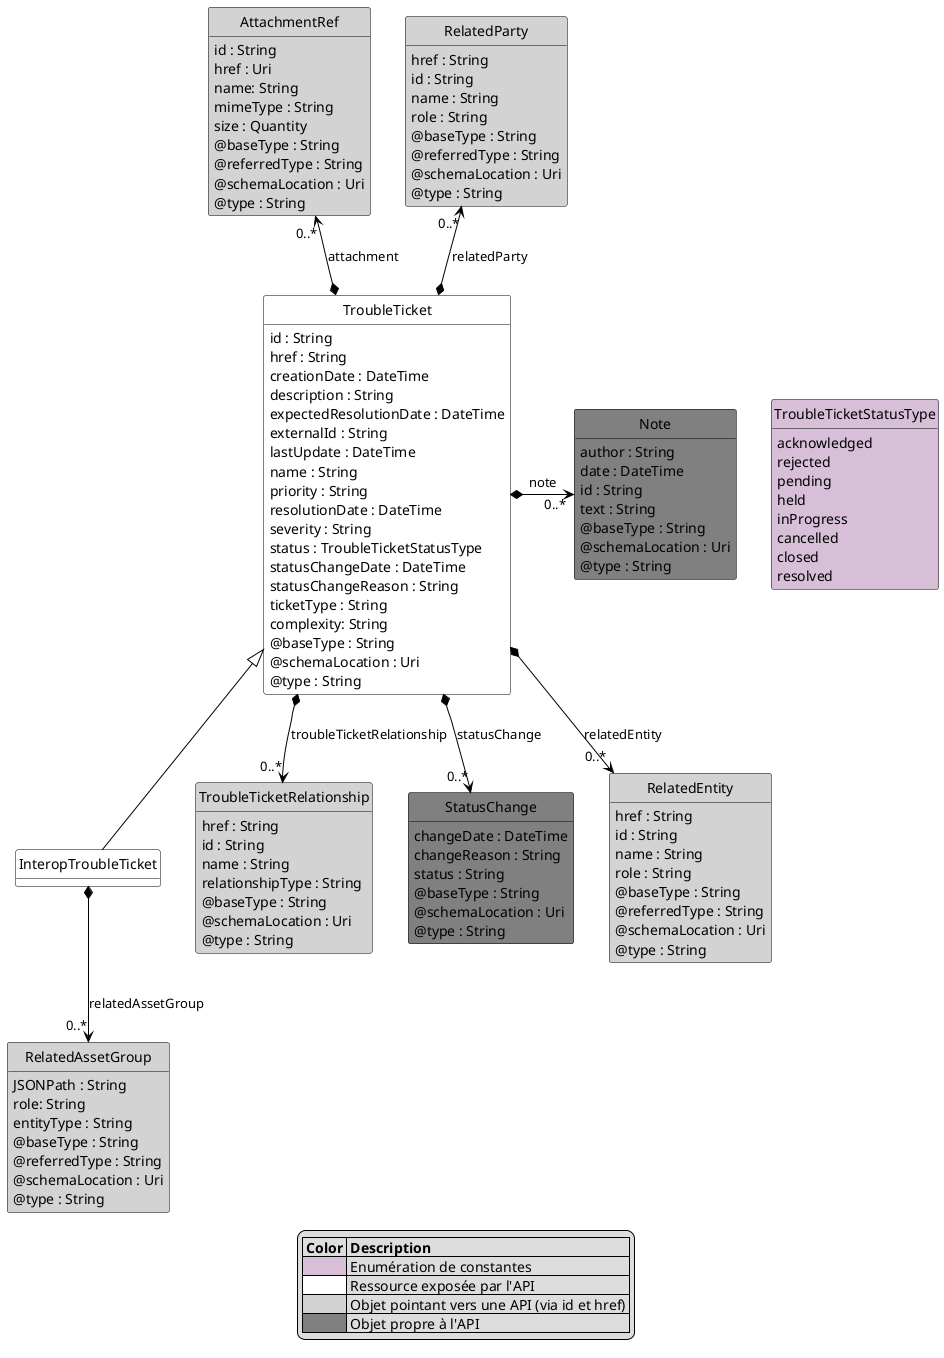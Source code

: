 @startuml
hide circle
hide methods
hide stereotype
show <<Enumeration>> stereotype
skinparam class {
   BackgroundColor<<Enumeration>> #Thistle
   BackgroundColor<<Ref>> #LightGrey
   BackgroundColor<<Pivot>> #FFFFFFF
   BackgroundColor #Grey
   BorderColor #Black
   ArrowColor #Black
}

class TroubleTicket  <<Pivot>> {
    id : String
    href : String
    creationDate : DateTime
    description : String
    expectedResolutionDate : DateTime
    externalId : String
    lastUpdate : DateTime
    name : String
    priority : String
    resolutionDate : DateTime
    severity : String
    status : TroubleTicketStatusType
    statusChangeDate : DateTime
    statusChangeReason : String
    ticketType : String
    complexity: String
    @baseType : String
    @schemaLocation : Uri
    @type : String
}

class InteropTroubleTicket <<Pivot>> {
}
TroubleTicket <|-- InteropTroubleTicket

class TroubleTicketStatusType <<Enumeration>> {
    acknowledged
    rejected
    pending
    held
    inProgress
    cancelled
    closed
    resolved
}

class Note  {
    author : String
    date : DateTime
    id : String
    text : String
    @baseType : String
    @schemaLocation : Uri
    @type : String
}

class TroubleTicketRelationship  <<Ref>> {
    href : String
    id : String
    name : String
    relationshipType : String
    @baseType : String
    @schemaLocation : Uri
    @type : String
}

class AttachmentRef <<Ref>>  {
    id : String
    href : Uri
    name: String
    mimeType : String
    size : Quantity
    @baseType : String
    @referredType : String
    @schemaLocation : Uri
    @type : String
}

class StatusChange  {
    changeDate : DateTime
    changeReason : String
    status : String
    @baseType : String
    @schemaLocation : Uri
    @type : String
}

class RelatedEntity <<Ref>> {
    href : String
    id : String
    name : String
    role : String
    @baseType : String
    @referredType : String
    @schemaLocation : Uri
    @type : String
}

class RelatedAssetGroup <<Ref>> {
    JSONPath : String
    role: String
    entityType : String
    @baseType : String
    @referredType : String
    @schemaLocation : Uri
    @type : String
}

class RelatedParty <<Ref>>  {
    href : String
    id : String
    name : String
    role : String
    @baseType : String
    @referredType : String
    @schemaLocation : Uri
    @type : String
}

TroubleTicket -right[hidden]-> TroubleTicketStatusType

Note "0..*" <-left-* TroubleTicket : note

AttachmentRef "0..*" <--* TroubleTicket : attachment

RelatedParty "0..*" <--* TroubleTicket : relatedParty

TroubleTicket *-->  "0..*" StatusChange : statusChange

TroubleTicket *-->  "0..*" TroubleTicketRelationship : troubleTicketRelationship

TroubleTicket *-->  "0..*" RelatedEntity : relatedEntity

InteropTroubleTicket *-->  "0..*" RelatedAssetGroup : relatedAssetGroup

legend
    |= Color |= Description |
    |<#Thistle>| Enumération de constantes|
    |<#FFFFFF>| Ressource exposée par l'API |
    |<#LightGrey>| Objet pointant vers une API (via id et href) |
    |<#Grey>| Objet propre à l'API  |
endlegend

@enduml
